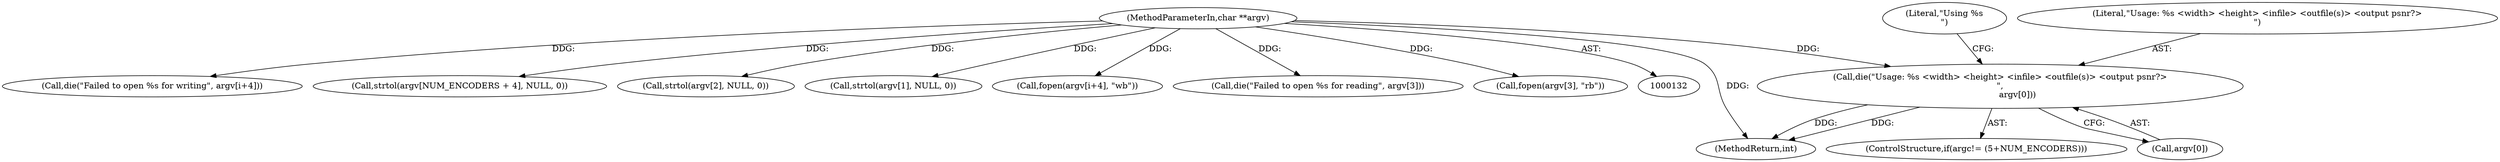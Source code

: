 digraph "0_Android_5a9753fca56f0eeb9f61e342b2fccffc364f9426_22@array" {
"1000190" [label="(Call,die(\"Usage: %s <width> <height> <infile> <outfile(s)> <output psnr?>\n\",\n             argv[0]))"];
"1000134" [label="(MethodParameterIn,char **argv)"];
"1001296" [label="(MethodReturn,int)"];
"1000184" [label="(ControlStructure,if(argc!= (5+NUM_ENCODERS)))"];
"1000284" [label="(Call,die(\"Failed to open %s for writing\", argv[i+4]))"];
"1000134" [label="(MethodParameterIn,char **argv)"];
"1000293" [label="(Call,strtol(argv[NUM_ENCODERS + 4], NULL, 0))"];
"1000209" [label="(Call,strtol(argv[2], NULL, 0))"];
"1000201" [label="(Call,strtol(argv[1], NULL, 0))"];
"1000196" [label="(Literal,\"Using %s\n\")"];
"1000277" [label="(Call,fopen(argv[i+4], \"wb\"))"];
"1000192" [label="(Call,argv[0])"];
"1000190" [label="(Call,die(\"Usage: %s <width> <height> <infile> <outfile(s)> <output psnr?>\n\",\n             argv[0]))"];
"1000191" [label="(Literal,\"Usage: %s <width> <height> <infile> <outfile(s)> <output psnr?>\n\")"];
"1000244" [label="(Call,die(\"Failed to open %s for reading\", argv[3]))"];
"1000239" [label="(Call,fopen(argv[3], \"rb\"))"];
"1000190" -> "1000184"  [label="AST: "];
"1000190" -> "1000192"  [label="CFG: "];
"1000191" -> "1000190"  [label="AST: "];
"1000192" -> "1000190"  [label="AST: "];
"1000196" -> "1000190"  [label="CFG: "];
"1000190" -> "1001296"  [label="DDG: "];
"1000190" -> "1001296"  [label="DDG: "];
"1000134" -> "1000190"  [label="DDG: "];
"1000134" -> "1000132"  [label="AST: "];
"1000134" -> "1001296"  [label="DDG: "];
"1000134" -> "1000201"  [label="DDG: "];
"1000134" -> "1000209"  [label="DDG: "];
"1000134" -> "1000239"  [label="DDG: "];
"1000134" -> "1000244"  [label="DDG: "];
"1000134" -> "1000277"  [label="DDG: "];
"1000134" -> "1000284"  [label="DDG: "];
"1000134" -> "1000293"  [label="DDG: "];
}
